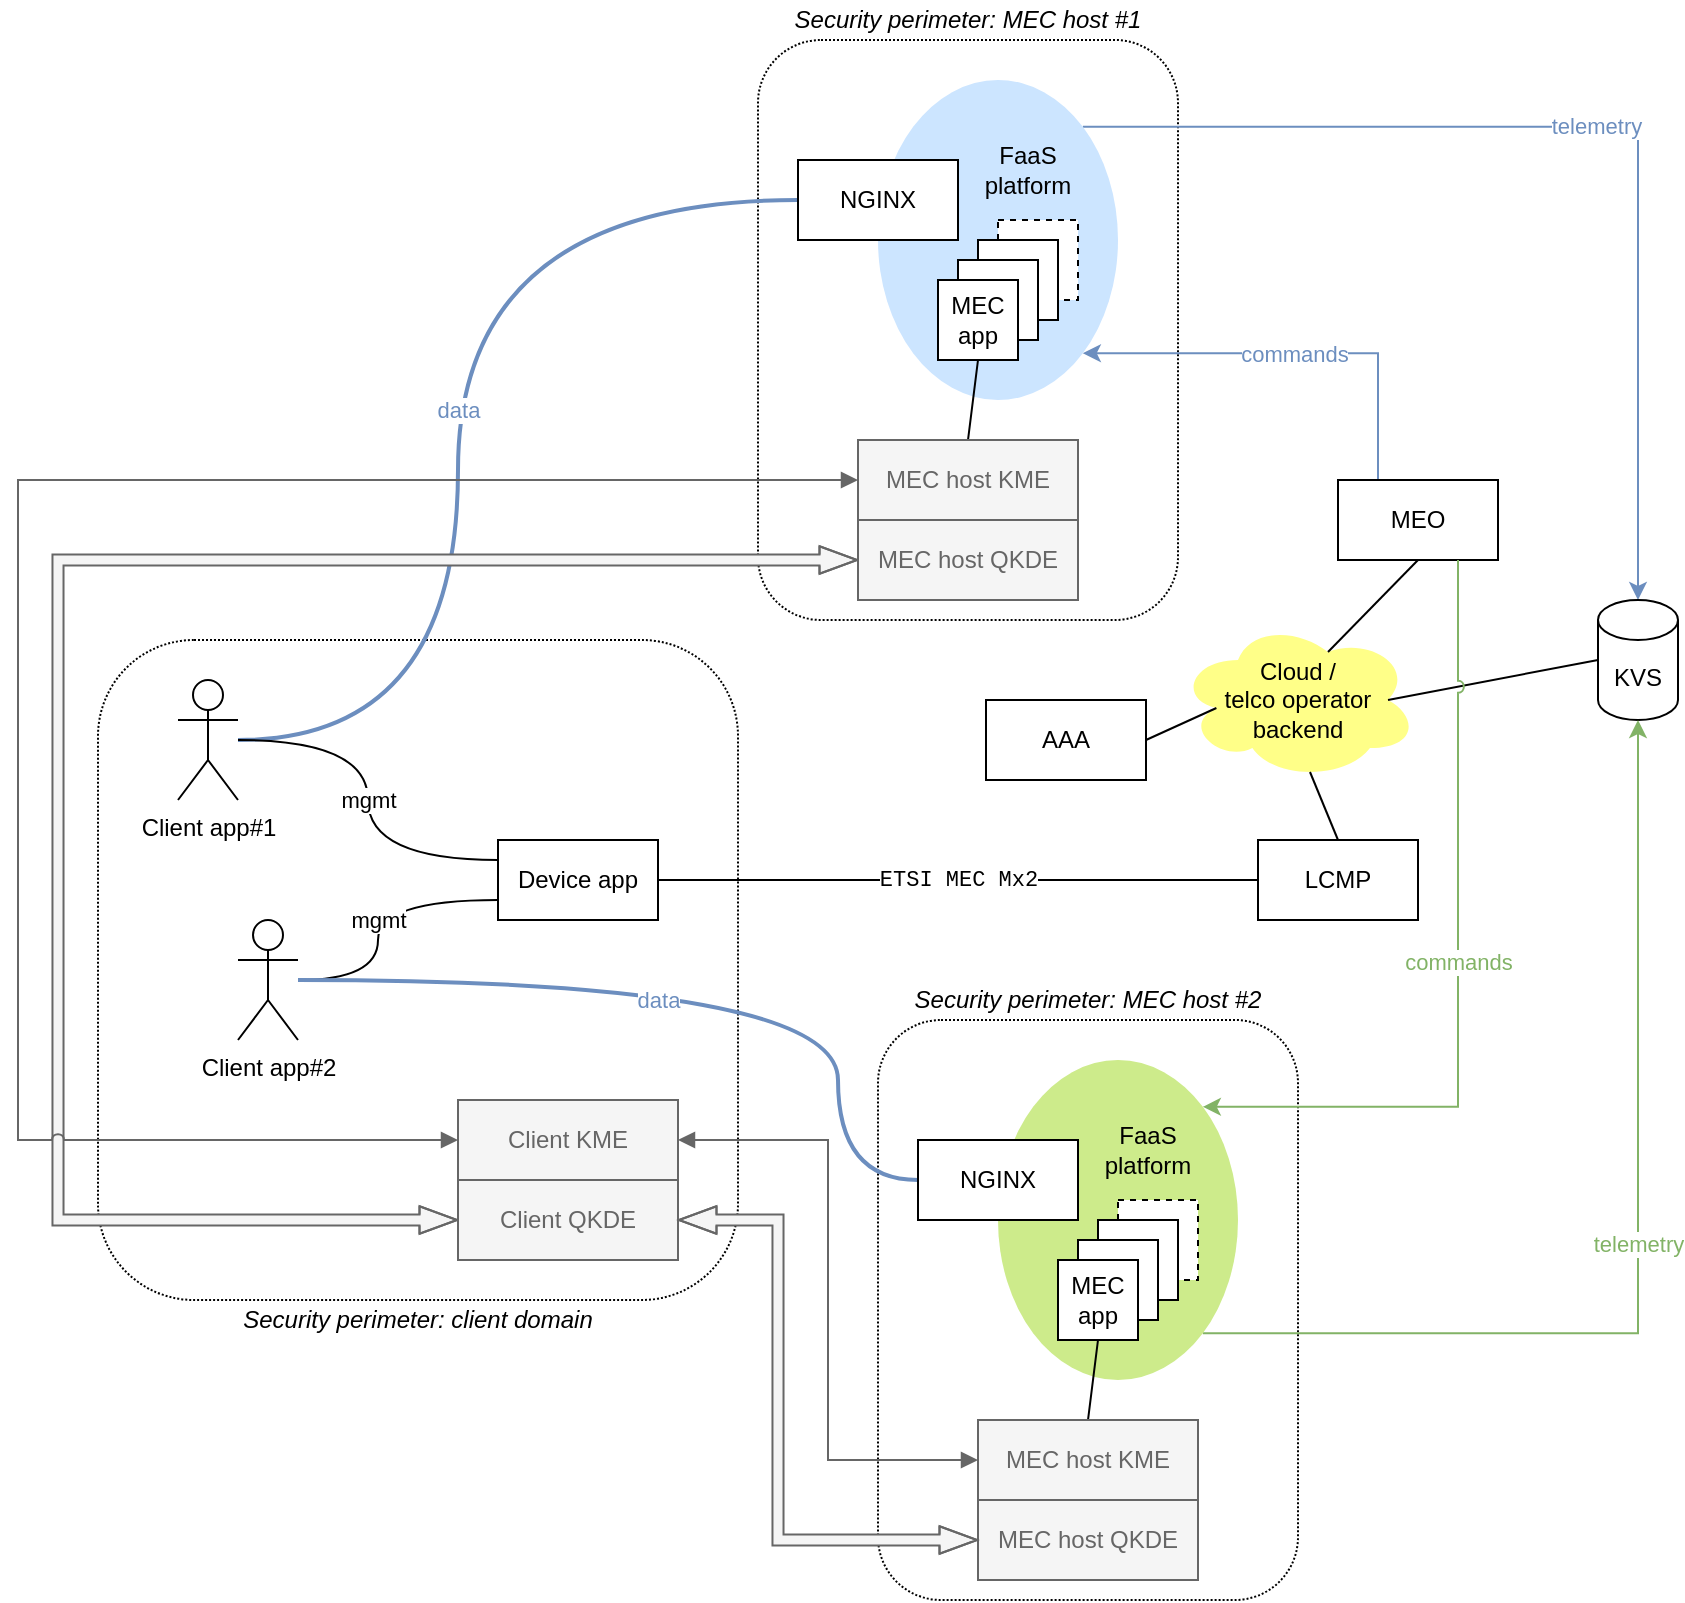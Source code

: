 <mxfile version="20.3.0" type="device" pages="8"><diagram id="kRAwQg9r8hWNFC9YzyEj" name="scenario-two-hosts"><mxGraphModel dx="1719" dy="1835" grid="1" gridSize="10" guides="1" tooltips="1" connect="1" arrows="1" fold="1" page="1" pageScale="1" pageWidth="827" pageHeight="1169" math="0" shadow="0"><root><mxCell id="0"/><mxCell id="1" parent="0"/><mxCell id="K0QZaKsHIYa_AbVv1oTF-29" value="" style="rounded=1;whiteSpace=wrap;html=1;dashed=1;dashPattern=1 1;" vertex="1" parent="1"><mxGeometry x="-30" y="300" width="320" height="330" as="geometry"/></mxCell><mxCell id="6aSSX4YkLT3zGq2neVmq-16" value="" style="rounded=1;whiteSpace=wrap;html=1;dashed=1;dashPattern=1 1;" parent="1" vertex="1"><mxGeometry x="300" width="210" height="290" as="geometry"/></mxCell><mxCell id="K0QZaKsHIYa_AbVv1oTF-40" value="telemetry" style="edgeStyle=orthogonalEdgeStyle;jumpStyle=arc;orthogonalLoop=1;jettySize=auto;html=1;exitX=1;exitY=0;exitDx=0;exitDy=0;entryX=0.5;entryY=0;entryDx=0;entryDy=0;entryPerimeter=0;shadow=0;strokeWidth=1;fontFamily=Helvetica;fontColor=#6C8EBF;startArrow=none;startFill=0;endArrow=classic;endFill=1;rounded=0;fillColor=#dae8fc;strokeColor=#6c8ebf;" edge="1" parent="1" source="6aSSX4YkLT3zGq2neVmq-11" target="6aSSX4YkLT3zGq2neVmq-2"><mxGeometry relative="1" as="geometry"/></mxCell><mxCell id="6aSSX4YkLT3zGq2neVmq-11" value="" style="ellipse;whiteSpace=wrap;html=1;fillColor=#cce5ff;strokeColor=none;" parent="1" vertex="1"><mxGeometry x="360" y="20" width="120" height="160" as="geometry"/></mxCell><mxCell id="6aSSX4YkLT3zGq2neVmq-12" value="" style="rounded=0;whiteSpace=wrap;html=1;dashed=1;" parent="1" vertex="1"><mxGeometry x="420" y="90" width="40" height="40" as="geometry"/></mxCell><mxCell id="6aSSX4YkLT3zGq2neVmq-1" value="Cloud /&lt;br&gt;telco operator backend" style="ellipse;shape=cloud;whiteSpace=wrap;html=1;fillColor=#ffff88;strokeColor=none;" parent="1" vertex="1"><mxGeometry x="510" y="290" width="120" height="80" as="geometry"/></mxCell><mxCell id="K0QZaKsHIYa_AbVv1oTF-32" style="edgeStyle=none;rounded=0;jumpStyle=arc;orthogonalLoop=1;jettySize=auto;html=1;exitX=0;exitY=0.5;exitDx=0;exitDy=0;exitPerimeter=0;entryX=0.875;entryY=0.5;entryDx=0;entryDy=0;entryPerimeter=0;startArrow=none;startFill=0;endArrow=none;endFill=0;" edge="1" parent="1" source="6aSSX4YkLT3zGq2neVmq-2" target="6aSSX4YkLT3zGq2neVmq-1"><mxGeometry relative="1" as="geometry"/></mxCell><mxCell id="6aSSX4YkLT3zGq2neVmq-2" value="KVS" style="shape=cylinder3;whiteSpace=wrap;html=1;boundedLbl=1;backgroundOutline=1;size=10;" parent="1" vertex="1"><mxGeometry x="720" y="280" width="40" height="60" as="geometry"/></mxCell><mxCell id="K0QZaKsHIYa_AbVv1oTF-33" style="edgeStyle=none;rounded=0;jumpStyle=arc;orthogonalLoop=1;jettySize=auto;html=1;exitX=0.5;exitY=1;exitDx=0;exitDy=0;entryX=0.625;entryY=0.2;entryDx=0;entryDy=0;entryPerimeter=0;startArrow=none;startFill=0;endArrow=none;endFill=0;" edge="1" parent="1" source="6aSSX4YkLT3zGq2neVmq-3" target="6aSSX4YkLT3zGq2neVmq-1"><mxGeometry relative="1" as="geometry"/></mxCell><mxCell id="K0QZaKsHIYa_AbVv1oTF-42" value="commands" style="edgeStyle=orthogonalEdgeStyle;rounded=0;jumpStyle=arc;orthogonalLoop=1;jettySize=auto;html=1;exitX=0.25;exitY=0;exitDx=0;exitDy=0;entryX=1;entryY=1;entryDx=0;entryDy=0;shadow=0;strokeWidth=1;fontFamily=Helvetica;fontColor=#6C8EBF;startArrow=none;startFill=0;endArrow=classic;endFill=1;fillColor=#dae8fc;strokeColor=#6c8ebf;" edge="1" parent="1" source="6aSSX4YkLT3zGq2neVmq-3" target="6aSSX4YkLT3zGq2neVmq-11"><mxGeometry relative="1" as="geometry"><Array as="points"><mxPoint x="610" y="157"/></Array></mxGeometry></mxCell><mxCell id="6aSSX4YkLT3zGq2neVmq-3" value="MEO" style="rounded=0;whiteSpace=wrap;html=1;" parent="1" vertex="1"><mxGeometry x="590" y="220" width="80" height="40" as="geometry"/></mxCell><mxCell id="K0QZaKsHIYa_AbVv1oTF-34" style="edgeStyle=none;rounded=0;jumpStyle=arc;orthogonalLoop=1;jettySize=auto;html=1;exitX=0.5;exitY=0;exitDx=0;exitDy=0;entryX=0.55;entryY=0.95;entryDx=0;entryDy=0;entryPerimeter=0;startArrow=none;startFill=0;endArrow=none;endFill=0;" edge="1" parent="1" source="6aSSX4YkLT3zGq2neVmq-4" target="6aSSX4YkLT3zGq2neVmq-1"><mxGeometry relative="1" as="geometry"/></mxCell><mxCell id="6aSSX4YkLT3zGq2neVmq-4" value="LCMP" style="rounded=0;whiteSpace=wrap;html=1;" parent="1" vertex="1"><mxGeometry x="550" y="400" width="80" height="40" as="geometry"/></mxCell><mxCell id="K0QZaKsHIYa_AbVv1oTF-31" style="rounded=0;jumpStyle=arc;orthogonalLoop=1;jettySize=auto;html=1;exitX=1;exitY=0.5;exitDx=0;exitDy=0;entryX=0.16;entryY=0.55;entryDx=0;entryDy=0;entryPerimeter=0;startArrow=none;endArrow=none;endFill=0;startFill=0;" edge="1" parent="1" source="6aSSX4YkLT3zGq2neVmq-5" target="6aSSX4YkLT3zGq2neVmq-1"><mxGeometry relative="1" as="geometry"/></mxCell><mxCell id="6aSSX4YkLT3zGq2neVmq-5" value="AAA" style="rounded=0;whiteSpace=wrap;html=1;" parent="1" vertex="1"><mxGeometry x="414" y="330" width="80" height="40" as="geometry"/></mxCell><mxCell id="K0QZaKsHIYa_AbVv1oTF-18" value="ETSI MEC Mx2" style="edgeStyle=orthogonalEdgeStyle;rounded=0;orthogonalLoop=1;jettySize=auto;html=1;exitX=1;exitY=0.5;exitDx=0;exitDy=0;entryX=0;entryY=0.5;entryDx=0;entryDy=0;endArrow=none;endFill=0;fontFamily=Courier New;" edge="1" parent="1" source="6aSSX4YkLT3zGq2neVmq-6" target="6aSSX4YkLT3zGq2neVmq-4"><mxGeometry relative="1" as="geometry"><Array as="points"><mxPoint x="520" y="420"/><mxPoint x="520" y="420"/></Array></mxGeometry></mxCell><mxCell id="K0QZaKsHIYa_AbVv1oTF-22" value="mgmt" style="edgeStyle=orthogonalEdgeStyle;curved=1;orthogonalLoop=1;jettySize=auto;html=1;exitX=0;exitY=0.75;exitDx=0;exitDy=0;endArrow=none;endFill=0;" edge="1" parent="1" source="6aSSX4YkLT3zGq2neVmq-6"><mxGeometry relative="1" as="geometry"><mxPoint x="70" y="470" as="targetPoint"/><Array as="points"><mxPoint x="170" y="430"/><mxPoint x="110" y="430"/><mxPoint x="110" y="470"/></Array></mxGeometry></mxCell><mxCell id="6aSSX4YkLT3zGq2neVmq-6" value="Device app" style="rounded=0;whiteSpace=wrap;html=1;" parent="1" vertex="1"><mxGeometry x="170" y="400" width="80" height="40" as="geometry"/></mxCell><mxCell id="K0QZaKsHIYa_AbVv1oTF-39" value="data" style="edgeStyle=orthogonalEdgeStyle;curved=1;jumpStyle=arc;orthogonalLoop=1;jettySize=auto;html=1;exitX=0;exitY=0.5;exitDx=0;exitDy=0;fontFamily=Helvetica;startArrow=none;startFill=0;endArrow=none;endFill=0;strokeWidth=2;fillColor=#dae8fc;strokeColor=#6c8ebf;fontStyle=0;fontColor=#6C8EBF;" edge="1" parent="1" source="6aSSX4YkLT3zGq2neVmq-10" target="6aSSX4YkLT3zGq2neVmq-18"><mxGeometry relative="1" as="geometry"><Array as="points"><mxPoint x="150" y="80"/><mxPoint x="150" y="350"/></Array></mxGeometry></mxCell><mxCell id="6aSSX4YkLT3zGq2neVmq-10" value="NGINX" style="rounded=0;whiteSpace=wrap;html=1;" parent="1" vertex="1"><mxGeometry x="320" y="60" width="80" height="40" as="geometry"/></mxCell><mxCell id="6aSSX4YkLT3zGq2neVmq-9" value="" style="rounded=0;whiteSpace=wrap;html=1;" parent="1" vertex="1"><mxGeometry x="410" y="100" width="40" height="40" as="geometry"/></mxCell><mxCell id="6aSSX4YkLT3zGq2neVmq-8" value="" style="rounded=0;whiteSpace=wrap;html=1;" parent="1" vertex="1"><mxGeometry x="400" y="110" width="40" height="40" as="geometry"/></mxCell><mxCell id="K0QZaKsHIYa_AbVv1oTF-35" style="edgeStyle=none;rounded=0;jumpStyle=arc;orthogonalLoop=1;jettySize=auto;html=1;exitX=0.5;exitY=1;exitDx=0;exitDy=0;entryX=0.5;entryY=0;entryDx=0;entryDy=0;fontFamily=Courier New;startArrow=none;startFill=0;endArrow=none;endFill=0;" edge="1" parent="1" source="6aSSX4YkLT3zGq2neVmq-7" target="K0QZaKsHIYa_AbVv1oTF-3"><mxGeometry relative="1" as="geometry"/></mxCell><mxCell id="6aSSX4YkLT3zGq2neVmq-7" value="MEC app" style="rounded=0;whiteSpace=wrap;html=1;" parent="1" vertex="1"><mxGeometry x="390" y="120" width="40" height="40" as="geometry"/></mxCell><mxCell id="6aSSX4YkLT3zGq2neVmq-14" value="FaaS platform" style="text;html=1;strokeColor=none;fillColor=none;align=center;verticalAlign=middle;whiteSpace=wrap;rounded=0;dashed=1;fontStyle=0" parent="1" vertex="1"><mxGeometry x="400" y="50" width="70" height="30" as="geometry"/></mxCell><mxCell id="6aSSX4YkLT3zGq2neVmq-17" value="Security perimeter: MEC host #1" style="text;html=1;strokeColor=none;fillColor=none;align=center;verticalAlign=middle;whiteSpace=wrap;rounded=0;dashed=1;dashPattern=1 1;fontStyle=2" parent="1" vertex="1"><mxGeometry x="300" y="-20" width="210" height="20" as="geometry"/></mxCell><mxCell id="6aSSX4YkLT3zGq2neVmq-18" value="Client app#1" style="shape=umlActor;verticalLabelPosition=bottom;verticalAlign=top;html=1;outlineConnect=0;" parent="1" vertex="1"><mxGeometry x="10" y="320" width="30" height="60" as="geometry"/></mxCell><mxCell id="6aSSX4YkLT3zGq2neVmq-19" value="Client app#2" style="shape=umlActor;verticalLabelPosition=bottom;verticalAlign=top;html=1;outlineConnect=0;" parent="1" vertex="1"><mxGeometry x="40" y="440" width="30" height="60" as="geometry"/></mxCell><mxCell id="K0QZaKsHIYa_AbVv1oTF-1" value="Client KME" style="rounded=0;whiteSpace=wrap;html=1;strokeWidth=1;fillColor=#f5f5f5;fontColor=#666666;strokeColor=#666666;" vertex="1" parent="1"><mxGeometry x="150" y="530" width="110" height="40" as="geometry"/></mxCell><mxCell id="K0QZaKsHIYa_AbVv1oTF-23" style="edgeStyle=orthogonalEdgeStyle;orthogonalLoop=1;jettySize=auto;html=1;exitX=0;exitY=0.5;exitDx=0;exitDy=0;entryX=0;entryY=0.5;entryDx=0;entryDy=0;endArrow=block;endFill=0;shape=flexArrow;startArrow=block;fillColor=#f5f5f5;strokeColor=#666666;width=5.517;startSize=5.917;startWidth=7.229;rounded=0;endWidth=7.229;endSize=5.917;" edge="1" parent="1" source="K0QZaKsHIYa_AbVv1oTF-2" target="K0QZaKsHIYa_AbVv1oTF-4"><mxGeometry relative="1" as="geometry"><Array as="points"><mxPoint x="-50" y="590"/><mxPoint x="-50" y="260"/></Array></mxGeometry></mxCell><mxCell id="K0QZaKsHIYa_AbVv1oTF-2" value="Client QKDE" style="rounded=0;whiteSpace=wrap;html=1;strokeWidth=1;fillColor=#f5f5f5;fontColor=#666666;strokeColor=#666666;" vertex="1" parent="1"><mxGeometry x="150" y="570" width="110" height="40" as="geometry"/></mxCell><mxCell id="K0QZaKsHIYa_AbVv1oTF-3" value="MEC host KME" style="rounded=0;whiteSpace=wrap;html=1;strokeWidth=1;fillColor=#f5f5f5;fontColor=#666666;strokeColor=#666666;" vertex="1" parent="1"><mxGeometry x="350" y="200" width="110" height="40" as="geometry"/></mxCell><mxCell id="K0QZaKsHIYa_AbVv1oTF-4" value="MEC host QKDE" style="rounded=0;whiteSpace=wrap;html=1;strokeWidth=1;fillColor=#f5f5f5;fontColor=#666666;strokeColor=#666666;" vertex="1" parent="1"><mxGeometry x="350" y="240" width="110" height="40" as="geometry"/></mxCell><mxCell id="K0QZaKsHIYa_AbVv1oTF-6" value="" style="rounded=1;whiteSpace=wrap;html=1;dashed=1;dashPattern=1 1;" vertex="1" parent="1"><mxGeometry x="360" y="490" width="210" height="290" as="geometry"/></mxCell><mxCell id="K0QZaKsHIYa_AbVv1oTF-41" value="telemetry" style="edgeStyle=orthogonalEdgeStyle;rounded=0;jumpStyle=arc;orthogonalLoop=1;jettySize=auto;html=1;exitX=1;exitY=1;exitDx=0;exitDy=0;entryX=0.5;entryY=1;entryDx=0;entryDy=0;entryPerimeter=0;shadow=0;strokeWidth=1;fontFamily=Helvetica;fontColor=#82B366;startArrow=none;startFill=0;endArrow=classic;endFill=1;fillColor=#d5e8d4;strokeColor=#82b366;" edge="1" parent="1" source="K0QZaKsHIYa_AbVv1oTF-7" target="6aSSX4YkLT3zGq2neVmq-2"><mxGeometry relative="1" as="geometry"/></mxCell><mxCell id="K0QZaKsHIYa_AbVv1oTF-7" value="" style="ellipse;whiteSpace=wrap;html=1;fillColor=#cdeb8b;strokeColor=none;" vertex="1" parent="1"><mxGeometry x="420" y="510" width="120" height="160" as="geometry"/></mxCell><mxCell id="K0QZaKsHIYa_AbVv1oTF-8" value="" style="rounded=0;whiteSpace=wrap;html=1;dashed=1;" vertex="1" parent="1"><mxGeometry x="480" y="580" width="40" height="40" as="geometry"/></mxCell><mxCell id="K0QZaKsHIYa_AbVv1oTF-38" value="data" style="edgeStyle=orthogonalEdgeStyle;jumpStyle=arc;orthogonalLoop=1;jettySize=auto;html=1;exitX=0;exitY=0.5;exitDx=0;exitDy=0;fontFamily=Helvetica;startArrow=none;startFill=0;endArrow=none;endFill=0;curved=1;strokeWidth=2;fontColor=#6C8EBF;fillColor=#dae8fc;strokeColor=#6c8ebf;" edge="1" parent="1" source="K0QZaKsHIYa_AbVv1oTF-10" target="6aSSX4YkLT3zGq2neVmq-19"><mxGeometry x="0.122" y="10" relative="1" as="geometry"><Array as="points"><mxPoint x="340" y="570"/><mxPoint x="340" y="470"/></Array><mxPoint as="offset"/></mxGeometry></mxCell><mxCell id="K0QZaKsHIYa_AbVv1oTF-10" value="NGINX" style="rounded=0;whiteSpace=wrap;html=1;" vertex="1" parent="1"><mxGeometry x="380" y="550" width="80" height="40" as="geometry"/></mxCell><mxCell id="K0QZaKsHIYa_AbVv1oTF-11" value="" style="rounded=0;whiteSpace=wrap;html=1;" vertex="1" parent="1"><mxGeometry x="470" y="590" width="40" height="40" as="geometry"/></mxCell><mxCell id="K0QZaKsHIYa_AbVv1oTF-12" value="" style="rounded=0;whiteSpace=wrap;html=1;" vertex="1" parent="1"><mxGeometry x="460" y="600" width="40" height="40" as="geometry"/></mxCell><mxCell id="K0QZaKsHIYa_AbVv1oTF-36" style="edgeStyle=none;rounded=0;jumpStyle=arc;orthogonalLoop=1;jettySize=auto;html=1;exitX=0.5;exitY=1;exitDx=0;exitDy=0;entryX=0.5;entryY=0;entryDx=0;entryDy=0;fontFamily=Courier New;startArrow=none;startFill=0;endArrow=none;endFill=0;" edge="1" parent="1" source="K0QZaKsHIYa_AbVv1oTF-13" target="K0QZaKsHIYa_AbVv1oTF-16"><mxGeometry relative="1" as="geometry"/></mxCell><mxCell id="K0QZaKsHIYa_AbVv1oTF-13" value="MEC app" style="rounded=0;whiteSpace=wrap;html=1;" vertex="1" parent="1"><mxGeometry x="450" y="610" width="40" height="40" as="geometry"/></mxCell><mxCell id="K0QZaKsHIYa_AbVv1oTF-14" value="FaaS platform" style="text;html=1;strokeColor=none;fillColor=none;align=center;verticalAlign=middle;whiteSpace=wrap;rounded=0;dashed=1;fontStyle=0" vertex="1" parent="1"><mxGeometry x="460" y="540" width="70" height="30" as="geometry"/></mxCell><mxCell id="K0QZaKsHIYa_AbVv1oTF-15" value="Security perimeter: MEC host #2" style="text;html=1;strokeColor=none;fillColor=none;align=center;verticalAlign=middle;whiteSpace=wrap;rounded=0;dashed=1;dashPattern=1 1;fontStyle=2" vertex="1" parent="1"><mxGeometry x="360" y="470" width="210" height="20" as="geometry"/></mxCell><mxCell id="K0QZaKsHIYa_AbVv1oTF-16" value="MEC host KME" style="rounded=0;whiteSpace=wrap;html=1;strokeWidth=1;fillColor=#f5f5f5;fontColor=#666666;strokeColor=#666666;" vertex="1" parent="1"><mxGeometry x="410" y="690" width="110" height="40" as="geometry"/></mxCell><mxCell id="K0QZaKsHIYa_AbVv1oTF-17" value="MEC host QKDE" style="rounded=0;whiteSpace=wrap;html=1;strokeWidth=1;fillColor=#f5f5f5;fontColor=#666666;strokeColor=#666666;" vertex="1" parent="1"><mxGeometry x="410" y="730" width="110" height="40" as="geometry"/></mxCell><mxCell id="K0QZaKsHIYa_AbVv1oTF-20" value="mgmt" style="endArrow=none;html=1;entryX=0;entryY=0.25;entryDx=0;entryDy=0;edgeStyle=orthogonalEdgeStyle;curved=1;" edge="1" parent="1" source="6aSSX4YkLT3zGq2neVmq-18" target="6aSSX4YkLT3zGq2neVmq-6"><mxGeometry width="50" height="50" relative="1" as="geometry"><mxPoint x="220" y="380" as="sourcePoint"/><mxPoint x="270" y="330" as="targetPoint"/></mxGeometry></mxCell><mxCell id="K0QZaKsHIYa_AbVv1oTF-25" style="edgeStyle=orthogonalEdgeStyle;orthogonalLoop=1;jettySize=auto;html=1;exitX=0;exitY=0.5;exitDx=0;exitDy=0;entryX=1;entryY=0.5;entryDx=0;entryDy=0;endArrow=block;endFill=0;shape=flexArrow;startArrow=block;fillColor=#f5f5f5;strokeColor=#666666;width=5.517;startSize=5.917;startWidth=7.229;rounded=0;endWidth=7.229;endSize=5.917;" edge="1" parent="1" source="K0QZaKsHIYa_AbVv1oTF-17" target="K0QZaKsHIYa_AbVv1oTF-2"><mxGeometry relative="1" as="geometry"><mxPoint x="160" y="600" as="sourcePoint"/><mxPoint x="360" y="290" as="targetPoint"/><Array as="points"><mxPoint x="310" y="750"/><mxPoint x="310" y="590"/></Array></mxGeometry></mxCell><mxCell id="K0QZaKsHIYa_AbVv1oTF-27" style="edgeStyle=orthogonalEdgeStyle;orthogonalLoop=1;jettySize=auto;html=1;exitX=1;exitY=0.5;exitDx=0;exitDy=0;entryX=0;entryY=0.5;entryDx=0;entryDy=0;startArrow=block;endArrow=block;endFill=1;rounded=0;fillColor=#f5f5f5;strokeColor=#666666;" edge="1" parent="1" source="K0QZaKsHIYa_AbVv1oTF-1" target="K0QZaKsHIYa_AbVv1oTF-16"><mxGeometry relative="1" as="geometry"/></mxCell><mxCell id="K0QZaKsHIYa_AbVv1oTF-28" style="edgeStyle=orthogonalEdgeStyle;rounded=0;orthogonalLoop=1;jettySize=auto;html=1;exitX=0;exitY=0.5;exitDx=0;exitDy=0;entryX=0;entryY=0.5;entryDx=0;entryDy=0;startArrow=block;endArrow=block;endFill=1;jumpStyle=arc;fillColor=#f5f5f5;strokeColor=#666666;" edge="1" parent="1" source="K0QZaKsHIYa_AbVv1oTF-1" target="K0QZaKsHIYa_AbVv1oTF-3"><mxGeometry relative="1" as="geometry"><Array as="points"><mxPoint x="-70" y="550"/><mxPoint x="-70" y="220"/></Array></mxGeometry></mxCell><mxCell id="K0QZaKsHIYa_AbVv1oTF-30" value="Security perimeter: client domain" style="text;html=1;strokeColor=none;fillColor=none;align=center;verticalAlign=middle;whiteSpace=wrap;rounded=0;dashed=1;dashPattern=1 1;fontStyle=2" vertex="1" parent="1"><mxGeometry x="25" y="630" width="210" height="20" as="geometry"/></mxCell><mxCell id="K0QZaKsHIYa_AbVv1oTF-43" value="commands" style="edgeStyle=orthogonalEdgeStyle;rounded=0;jumpStyle=arc;orthogonalLoop=1;jettySize=auto;html=1;exitX=0.75;exitY=1;exitDx=0;exitDy=0;entryX=1;entryY=0;entryDx=0;entryDy=0;shadow=0;strokeWidth=1;fontFamily=Helvetica;fontColor=#82B366;startArrow=none;startFill=0;endArrow=classic;endFill=1;fillColor=#d5e8d4;strokeColor=#82b366;" edge="1" parent="1" source="6aSSX4YkLT3zGq2neVmq-3" target="K0QZaKsHIYa_AbVv1oTF-7"><mxGeometry relative="1" as="geometry"><Array as="points"><mxPoint x="650" y="533"/></Array></mxGeometry></mxCell></root></mxGraphModel></diagram><diagram id="MsBLuCvdTm2dFfWPDttq" name="create-context"><mxGraphModel dx="615" dy="459" grid="1" gridSize="10" guides="1" tooltips="1" connect="1" arrows="1" fold="1" page="1" pageScale="1" pageWidth="827" pageHeight="1169" math="0" shadow="0"><root><mxCell id="0"/><mxCell id="1" parent="0"/><mxCell id="wd0X9rE5fTnM72jZ81Nx-9" value="4. yes" style="edgeStyle=orthogonalEdgeStyle;rounded=0;jumpStyle=arc;orthogonalLoop=1;jettySize=auto;html=1;exitX=0.145;exitY=0;exitDx=0;exitDy=2.9;exitPerimeter=0;entryX=0.75;entryY=1;entryDx=0;entryDy=0;shadow=0;strokeWidth=1;fontFamily=Helvetica;fontColor=default;startArrow=none;startFill=0;endArrow=classic;endFill=1;" edge="1" parent="1" source="LN1xGZgbSktgbaUbIkn4-1" target="LN1xGZgbSktgbaUbIkn4-4"><mxGeometry relative="1" as="geometry"><Array as="points"><mxPoint x="406" y="70"/><mxPoint x="340" y="70"/></Array></mxGeometry></mxCell><mxCell id="wd0X9rE5fTnM72jZ81Nx-12" value="8. status of&lt;br&gt;FaaS platforms" style="edgeStyle=orthogonalEdgeStyle;rounded=0;jumpStyle=arc;orthogonalLoop=1;jettySize=auto;html=1;exitX=0.855;exitY=1;exitDx=0;exitDy=-2.9;exitPerimeter=0;entryX=0.75;entryY=0;entryDx=0;entryDy=0;shadow=0;strokeWidth=1;fontFamily=Helvetica;fontColor=default;startArrow=none;startFill=0;endArrow=classic;endFill=1;" edge="1" parent="1" source="LN1xGZgbSktgbaUbIkn4-1" target="LN1xGZgbSktgbaUbIkn4-2"><mxGeometry x="-0.486" y="16" relative="1" as="geometry"><Array as="points"><mxPoint x="434" y="210"/><mxPoint x="340" y="210"/></Array><mxPoint x="16" y="-16" as="offset"/></mxGeometry></mxCell><mxCell id="LN1xGZgbSktgbaUbIkn4-1" value="KVS" style="shape=cylinder3;whiteSpace=wrap;html=1;boundedLbl=1;backgroundOutline=1;size=10;fontColor=default;" vertex="1" parent="1"><mxGeometry x="400" y="110" width="40" height="60" as="geometry"/></mxCell><mxCell id="wd0X9rE5fTnM72jZ81Nx-6" value="11. yes" style="edgeStyle=orthogonalEdgeStyle;rounded=0;jumpStyle=arc;orthogonalLoop=1;jettySize=auto;html=1;exitX=0.25;exitY=0;exitDx=0;exitDy=0;entryX=0.75;entryY=1;entryDx=0;entryDy=0;shadow=0;strokeWidth=1;fontFamily=Helvetica;fontColor=default;startArrow=none;startFill=0;endArrow=classic;endFill=1;" edge="1" parent="1" source="LN1xGZgbSktgbaUbIkn4-2" target="LN1xGZgbSktgbaUbIkn4-3"><mxGeometry relative="1" as="geometry"/></mxCell><mxCell id="wd0X9rE5fTnM72jZ81Nx-7" value="9. deploy action" style="edgeStyle=orthogonalEdgeStyle;rounded=0;jumpStyle=arc;orthogonalLoop=1;jettySize=auto;html=1;exitX=1;exitY=0.25;exitDx=0;exitDy=0;entryX=0;entryY=0.25;entryDx=0;entryDy=0;shadow=0;strokeWidth=1;fontFamily=Helvetica;fontColor=default;startArrow=none;startFill=0;endArrow=classic;endFill=1;dashed=1;" edge="1" parent="1" source="LN1xGZgbSktgbaUbIkn4-2" target="LN1xGZgbSktgbaUbIkn4-6"><mxGeometry relative="1" as="geometry"/></mxCell><mxCell id="wd0X9rE5fTnM72jZ81Nx-11" value="7. query" style="edgeStyle=orthogonalEdgeStyle;rounded=0;jumpStyle=arc;orthogonalLoop=1;jettySize=auto;html=1;exitX=0.5;exitY=0;exitDx=0;exitDy=0;entryX=0.145;entryY=1;entryDx=0;entryDy=-2.9;entryPerimeter=0;shadow=0;strokeWidth=1;fontFamily=Helvetica;fontColor=default;startArrow=none;startFill=0;endArrow=classic;endFill=1;" edge="1" parent="1" source="LN1xGZgbSktgbaUbIkn4-2" target="LN1xGZgbSktgbaUbIkn4-1"><mxGeometry relative="1" as="geometry"><Array as="points"><mxPoint x="320" y="190"/><mxPoint x="406" y="190"/></Array></mxGeometry></mxCell><mxCell id="LN1xGZgbSktgbaUbIkn4-2" value="MEO" style="rounded=0;whiteSpace=wrap;html=1;fontColor=default;" vertex="1" parent="1"><mxGeometry x="280" y="240" width="80" height="40" as="geometry"/></mxCell><mxCell id="wd0X9rE5fTnM72jZ81Nx-2" value="12. FaaS end-point" style="edgeStyle=orthogonalEdgeStyle;rounded=0;jumpStyle=arc;orthogonalLoop=1;jettySize=auto;html=1;exitX=0;exitY=0.75;exitDx=0;exitDy=0;entryX=1;entryY=0.75;entryDx=0;entryDy=0;shadow=0;strokeWidth=1;fontFamily=Helvetica;fontColor=default;startArrow=none;startFill=0;endArrow=classic;endFill=1;" edge="1" parent="1" source="LN1xGZgbSktgbaUbIkn4-3" target="LN1xGZgbSktgbaUbIkn4-5"><mxGeometry relative="1" as="geometry"/></mxCell><mxCell id="wd0X9rE5fTnM72jZ81Nx-3" value="2. authorized?" style="edgeStyle=orthogonalEdgeStyle;rounded=0;jumpStyle=arc;orthogonalLoop=1;jettySize=auto;html=1;exitX=0.25;exitY=0;exitDx=0;exitDy=0;entryX=0;entryY=0.5;entryDx=0;entryDy=0;shadow=0;strokeWidth=1;fontFamily=Helvetica;fontColor=default;startArrow=none;startFill=0;endArrow=classic;endFill=1;" edge="1" parent="1" source="LN1xGZgbSktgbaUbIkn4-3" target="LN1xGZgbSktgbaUbIkn4-4"><mxGeometry relative="1" as="geometry"/></mxCell><mxCell id="wd0X9rE5fTnM72jZ81Nx-5" value="6. admitted?" style="edgeStyle=orthogonalEdgeStyle;rounded=0;jumpStyle=arc;orthogonalLoop=1;jettySize=auto;html=1;exitX=0.25;exitY=1;exitDx=0;exitDy=0;entryX=0;entryY=0.5;entryDx=0;entryDy=0;shadow=0;strokeWidth=1;fontFamily=Helvetica;fontColor=default;startArrow=none;startFill=0;endArrow=classic;endFill=1;" edge="1" parent="1" source="LN1xGZgbSktgbaUbIkn4-3" target="LN1xGZgbSktgbaUbIkn4-2"><mxGeometry relative="1" as="geometry"/></mxCell><mxCell id="LN1xGZgbSktgbaUbIkn4-3" value="LCMP" style="rounded=0;whiteSpace=wrap;html=1;fontColor=default;" vertex="1" parent="1"><mxGeometry x="240" y="120" width="80" height="40" as="geometry"/></mxCell><mxCell id="wd0X9rE5fTnM72jZ81Nx-4" value="5. yes" style="edgeStyle=orthogonalEdgeStyle;rounded=0;jumpStyle=arc;orthogonalLoop=1;jettySize=auto;html=1;exitX=0.25;exitY=1;exitDx=0;exitDy=0;entryX=0.75;entryY=0;entryDx=0;entryDy=0;shadow=0;strokeWidth=1;fontFamily=Helvetica;fontColor=default;startArrow=none;startFill=0;endArrow=classic;endFill=1;" edge="1" parent="1" source="LN1xGZgbSktgbaUbIkn4-4" target="LN1xGZgbSktgbaUbIkn4-3"><mxGeometry relative="1" as="geometry"/></mxCell><mxCell id="wd0X9rE5fTnM72jZ81Nx-10" value="3. authorized?" style="edgeStyle=orthogonalEdgeStyle;rounded=0;jumpStyle=arc;orthogonalLoop=1;jettySize=auto;html=1;exitX=1;exitY=0.25;exitDx=0;exitDy=0;entryX=0.855;entryY=0;entryDx=0;entryDy=2.9;entryPerimeter=0;shadow=0;strokeWidth=1;fontFamily=Helvetica;fontColor=default;startArrow=none;startFill=0;endArrow=classic;endFill=1;" edge="1" parent="1" source="LN1xGZgbSktgbaUbIkn4-4" target="LN1xGZgbSktgbaUbIkn4-1"><mxGeometry relative="1" as="geometry"><Array as="points"><mxPoint x="434" y="10"/></Array></mxGeometry></mxCell><mxCell id="LN1xGZgbSktgbaUbIkn4-4" value="AAA" style="rounded=0;whiteSpace=wrap;html=1;fontColor=default;" vertex="1" parent="1"><mxGeometry x="280" width="80" height="40" as="geometry"/></mxCell><mxCell id="wd0X9rE5fTnM72jZ81Nx-1" value="1. create context" style="edgeStyle=orthogonalEdgeStyle;rounded=0;jumpStyle=arc;orthogonalLoop=1;jettySize=auto;html=1;exitX=1;exitY=0.25;exitDx=0;exitDy=0;entryX=0;entryY=0.25;entryDx=0;entryDy=0;shadow=0;strokeWidth=1;fontFamily=Helvetica;fontColor=default;startArrow=none;startFill=0;endArrow=classic;endFill=1;" edge="1" parent="1" source="LN1xGZgbSktgbaUbIkn4-5" target="LN1xGZgbSktgbaUbIkn4-3"><mxGeometry relative="1" as="geometry"/></mxCell><mxCell id="LN1xGZgbSktgbaUbIkn4-5" value="Device app" style="rounded=0;whiteSpace=wrap;html=1;fontColor=default;" vertex="1" parent="1"><mxGeometry y="120" width="80" height="40" as="geometry"/></mxCell><mxCell id="wd0X9rE5fTnM72jZ81Nx-8" value="10. done" style="edgeStyle=orthogonalEdgeStyle;rounded=0;jumpStyle=arc;orthogonalLoop=1;jettySize=auto;html=1;exitX=0;exitY=0.75;exitDx=0;exitDy=0;entryX=1;entryY=0.75;entryDx=0;entryDy=0;shadow=0;strokeWidth=1;fontFamily=Helvetica;fontColor=default;startArrow=none;startFill=0;endArrow=classic;endFill=1;dashed=1;" edge="1" parent="1" source="LN1xGZgbSktgbaUbIkn4-6" target="LN1xGZgbSktgbaUbIkn4-2"><mxGeometry relative="1" as="geometry"/></mxCell><mxCell id="LN1xGZgbSktgbaUbIkn4-6" value="target&lt;br&gt;FaaS platform" style="rounded=0;whiteSpace=wrap;html=1;fontColor=default;" vertex="1" parent="1"><mxGeometry x="480" y="240" width="80" height="40" as="geometry"/></mxCell></root></mxGraphModel></diagram><diagram name="migrate-context" id="EHQ5Oa5pK4fFUINxDOdd"><mxGraphModel dx="615" dy="459" grid="1" gridSize="10" guides="1" tooltips="1" connect="1" arrows="1" fold="1" page="1" pageScale="1" pageWidth="827" pageHeight="1169" math="0" shadow="0"><root><mxCell id="EN6A6HKVxjh5aO4Otorg-0"/><mxCell id="EN6A6HKVxjh5aO4Otorg-1" parent="EN6A6HKVxjh5aO4Otorg-0"/><mxCell id="EN6A6HKVxjh5aO4Otorg-3" value="2. status of&lt;br&gt;FaaS platforms" style="edgeStyle=orthogonalEdgeStyle;rounded=0;jumpStyle=arc;orthogonalLoop=1;jettySize=auto;html=1;exitX=0.855;exitY=1;exitDx=0;exitDy=-2.9;exitPerimeter=0;entryX=0.75;entryY=0;entryDx=0;entryDy=0;shadow=0;strokeWidth=1;fontFamily=Helvetica;fontColor=default;startArrow=none;startFill=0;endArrow=classic;endFill=1;" edge="1" parent="EN6A6HKVxjh5aO4Otorg-1" source="EN6A6HKVxjh5aO4Otorg-4" target="EN6A6HKVxjh5aO4Otorg-8"><mxGeometry x="-0.486" y="16" relative="1" as="geometry"><Array as="points"><mxPoint x="434" y="210"/><mxPoint x="340" y="210"/></Array><mxPoint x="16" y="-16" as="offset"/></mxGeometry></mxCell><mxCell id="EN6A6HKVxjh5aO4Otorg-4" value="KVS" style="shape=cylinder3;whiteSpace=wrap;html=1;boundedLbl=1;backgroundOutline=1;size=10;fontColor=default;" vertex="1" parent="EN6A6HKVxjh5aO4Otorg-1"><mxGeometry x="400" y="110" width="40" height="60" as="geometry"/></mxCell><mxCell id="EN6A6HKVxjh5aO4Otorg-5" value="5. notify client" style="edgeStyle=orthogonalEdgeStyle;rounded=0;jumpStyle=arc;orthogonalLoop=1;jettySize=auto;html=1;exitX=0.25;exitY=0;exitDx=0;exitDy=0;entryX=0.75;entryY=1;entryDx=0;entryDy=0;shadow=0;strokeWidth=1;fontFamily=Helvetica;fontColor=default;startArrow=none;startFill=0;endArrow=classic;endFill=1;" edge="1" parent="EN6A6HKVxjh5aO4Otorg-1" source="EN6A6HKVxjh5aO4Otorg-8" target="EN6A6HKVxjh5aO4Otorg-12"><mxGeometry x="0.5" relative="1" as="geometry"><mxPoint as="offset"/></mxGeometry></mxCell><mxCell id="EN6A6HKVxjh5aO4Otorg-6" value="3. deploy action" style="edgeStyle=orthogonalEdgeStyle;rounded=0;jumpStyle=arc;orthogonalLoop=1;jettySize=auto;html=1;exitX=1;exitY=0.25;exitDx=0;exitDy=0;entryX=0;entryY=0.25;entryDx=0;entryDy=0;shadow=0;strokeWidth=1;fontFamily=Helvetica;fontColor=default;startArrow=none;startFill=0;endArrow=classic;endFill=1;dashed=1;" edge="1" parent="EN6A6HKVxjh5aO4Otorg-1" source="EN6A6HKVxjh5aO4Otorg-8" target="EN6A6HKVxjh5aO4Otorg-19"><mxGeometry relative="1" as="geometry"/></mxCell><mxCell id="EN6A6HKVxjh5aO4Otorg-7" value="1. query" style="edgeStyle=orthogonalEdgeStyle;rounded=0;jumpStyle=arc;orthogonalLoop=1;jettySize=auto;html=1;exitX=0.5;exitY=0;exitDx=0;exitDy=0;entryX=0.145;entryY=1;entryDx=0;entryDy=-2.9;entryPerimeter=0;shadow=0;strokeWidth=1;fontFamily=Helvetica;fontColor=default;startArrow=none;startFill=0;endArrow=classic;endFill=1;" edge="1" parent="EN6A6HKVxjh5aO4Otorg-1" source="EN6A6HKVxjh5aO4Otorg-8" target="EN6A6HKVxjh5aO4Otorg-4"><mxGeometry x="0.259" relative="1" as="geometry"><Array as="points"><mxPoint x="320" y="190"/><mxPoint x="406" y="190"/></Array><mxPoint as="offset"/></mxGeometry></mxCell><mxCell id="d6FNB6Tu-a5NCFCM7hyy-1" value="9. delete action" style="edgeStyle=orthogonalEdgeStyle;rounded=0;jumpStyle=arc;orthogonalLoop=1;jettySize=auto;html=1;exitX=0.75;exitY=1;exitDx=0;exitDy=0;entryX=-0.002;entryY=0.387;entryDx=0;entryDy=0;entryPerimeter=0;shadow=0;dashed=1;strokeWidth=1;fontFamily=Helvetica;fontColor=default;startArrow=none;startFill=0;endArrow=classic;endFill=1;" edge="1" parent="EN6A6HKVxjh5aO4Otorg-1" source="EN6A6HKVxjh5aO4Otorg-8" target="d6FNB6Tu-a5NCFCM7hyy-0"><mxGeometry relative="1" as="geometry"/></mxCell><mxCell id="EN6A6HKVxjh5aO4Otorg-8" value="MEO" style="rounded=0;whiteSpace=wrap;html=1;fontColor=default;" vertex="1" parent="EN6A6HKVxjh5aO4Otorg-1"><mxGeometry x="280" y="240" width="80" height="40" as="geometry"/></mxCell><mxCell id="EN6A6HKVxjh5aO4Otorg-9" value="6. new FaaS end-point" style="edgeStyle=orthogonalEdgeStyle;rounded=0;jumpStyle=arc;orthogonalLoop=1;jettySize=auto;html=1;exitX=0;exitY=0.75;exitDx=0;exitDy=0;entryX=1;entryY=0.75;entryDx=0;entryDy=0;shadow=0;strokeWidth=1;fontFamily=Helvetica;fontColor=default;startArrow=none;startFill=0;endArrow=classic;endFill=1;" edge="1" parent="EN6A6HKVxjh5aO4Otorg-1" source="EN6A6HKVxjh5aO4Otorg-12" target="EN6A6HKVxjh5aO4Otorg-17"><mxGeometry relative="1" as="geometry"/></mxCell><mxCell id="EN6A6HKVxjh5aO4Otorg-11" value="8. notified" style="edgeStyle=orthogonalEdgeStyle;rounded=0;jumpStyle=arc;orthogonalLoop=1;jettySize=auto;html=1;exitX=0.25;exitY=1;exitDx=0;exitDy=0;entryX=0;entryY=0.5;entryDx=0;entryDy=0;shadow=0;strokeWidth=1;fontFamily=Helvetica;fontColor=default;startArrow=none;startFill=0;endArrow=classic;endFill=1;" edge="1" parent="EN6A6HKVxjh5aO4Otorg-1" source="EN6A6HKVxjh5aO4Otorg-12" target="EN6A6HKVxjh5aO4Otorg-8"><mxGeometry relative="1" as="geometry"/></mxCell><mxCell id="EN6A6HKVxjh5aO4Otorg-12" value="LCMP" style="rounded=0;whiteSpace=wrap;html=1;fontColor=default;" vertex="1" parent="EN6A6HKVxjh5aO4Otorg-1"><mxGeometry x="240" y="120" width="80" height="40" as="geometry"/></mxCell><mxCell id="EN6A6HKVxjh5aO4Otorg-16" value="7. ok" style="edgeStyle=orthogonalEdgeStyle;rounded=0;jumpStyle=arc;orthogonalLoop=1;jettySize=auto;html=1;exitX=1;exitY=0.25;exitDx=0;exitDy=0;entryX=0;entryY=0.25;entryDx=0;entryDy=0;shadow=0;strokeWidth=1;fontFamily=Helvetica;fontColor=default;startArrow=none;startFill=0;endArrow=classic;endFill=1;" edge="1" parent="EN6A6HKVxjh5aO4Otorg-1" source="EN6A6HKVxjh5aO4Otorg-17" target="EN6A6HKVxjh5aO4Otorg-12"><mxGeometry relative="1" as="geometry"/></mxCell><mxCell id="EN6A6HKVxjh5aO4Otorg-17" value="Device app" style="rounded=0;whiteSpace=wrap;html=1;fontColor=default;" vertex="1" parent="EN6A6HKVxjh5aO4Otorg-1"><mxGeometry y="120" width="80" height="40" as="geometry"/></mxCell><mxCell id="EN6A6HKVxjh5aO4Otorg-18" value="4. done" style="edgeStyle=orthogonalEdgeStyle;rounded=0;jumpStyle=arc;orthogonalLoop=1;jettySize=auto;html=1;exitX=0;exitY=0.75;exitDx=0;exitDy=0;entryX=1;entryY=0.75;entryDx=0;entryDy=0;shadow=0;strokeWidth=1;fontFamily=Helvetica;fontColor=default;startArrow=none;startFill=0;endArrow=classic;endFill=1;dashed=1;" edge="1" parent="EN6A6HKVxjh5aO4Otorg-1" source="EN6A6HKVxjh5aO4Otorg-19" target="EN6A6HKVxjh5aO4Otorg-8"><mxGeometry relative="1" as="geometry"/></mxCell><mxCell id="EN6A6HKVxjh5aO4Otorg-19" value="target&lt;br&gt;FaaS platform" style="rounded=0;whiteSpace=wrap;html=1;fontColor=default;" vertex="1" parent="EN6A6HKVxjh5aO4Otorg-1"><mxGeometry x="480" y="240" width="80" height="40" as="geometry"/></mxCell><mxCell id="d6FNB6Tu-a5NCFCM7hyy-2" style="edgeStyle=orthogonalEdgeStyle;rounded=0;jumpStyle=arc;orthogonalLoop=1;jettySize=auto;html=1;exitX=0;exitY=0.75;exitDx=0;exitDy=0;entryX=0.25;entryY=1;entryDx=0;entryDy=0;shadow=0;dashed=1;strokeWidth=1;fontFamily=Helvetica;fontColor=default;startArrow=none;startFill=0;endArrow=classic;endFill=1;" edge="1" parent="EN6A6HKVxjh5aO4Otorg-1" source="d6FNB6Tu-a5NCFCM7hyy-0" target="EN6A6HKVxjh5aO4Otorg-8"><mxGeometry relative="1" as="geometry"/></mxCell><mxCell id="d6FNB6Tu-a5NCFCM7hyy-4" value="10. done" style="edgeLabel;html=1;align=center;verticalAlign=middle;resizable=0;points=[];fontFamily=Helvetica;fontColor=default;" vertex="1" connectable="0" parent="d6FNB6Tu-a5NCFCM7hyy-2"><mxGeometry x="-0.364" y="1" relative="1" as="geometry"><mxPoint as="offset"/></mxGeometry></mxCell><mxCell id="d6FNB6Tu-a5NCFCM7hyy-0" value="origin&lt;br&gt;FaaS platform" style="rounded=0;whiteSpace=wrap;html=1;fontColor=default;" vertex="1" parent="EN6A6HKVxjh5aO4Otorg-1"><mxGeometry x="480" y="320" width="80" height="40" as="geometry"/></mxCell></root></mxGraphModel></diagram><diagram name="list-apps" id="KWIkd8iC5G_o5_oHisrb"><mxGraphModel dx="615" dy="459" grid="1" gridSize="10" guides="1" tooltips="1" connect="1" arrows="1" fold="1" page="1" pageScale="1" pageWidth="827" pageHeight="1169" math="0" shadow="0"><root><mxCell id="hT1VQ00dHa0IblwTeex2-0"/><mxCell id="hT1VQ00dHa0IblwTeex2-1" parent="hT1VQ00dHa0IblwTeex2-0"/><mxCell id="q1EmmkYLKULdvQm7ZGXY-1" value="3. apps' list" style="edgeStyle=orthogonalEdgeStyle;rounded=0;jumpStyle=arc;orthogonalLoop=1;jettySize=auto;html=1;exitX=0;exitY=0;exitDx=0;exitDy=40;exitPerimeter=0;entryX=1;entryY=0.75;entryDx=0;entryDy=0;shadow=0;strokeWidth=1;fontFamily=Helvetica;fontColor=default;startArrow=none;startFill=0;endArrow=classic;endFill=1;" edge="1" parent="hT1VQ00dHa0IblwTeex2-1" source="hT1VQ00dHa0IblwTeex2-4" target="hT1VQ00dHa0IblwTeex2-12"><mxGeometry relative="1" as="geometry"/></mxCell><mxCell id="hT1VQ00dHa0IblwTeex2-4" value="KVS" style="shape=cylinder3;whiteSpace=wrap;html=1;boundedLbl=1;backgroundOutline=1;size=10;fontColor=default;" vertex="1" parent="hT1VQ00dHa0IblwTeex2-1"><mxGeometry x="440" y="110" width="40" height="60" as="geometry"/></mxCell><mxCell id="hT1VQ00dHa0IblwTeex2-9" value="4. apps' list" style="edgeStyle=orthogonalEdgeStyle;rounded=0;jumpStyle=arc;orthogonalLoop=1;jettySize=auto;html=1;exitX=0;exitY=0.75;exitDx=0;exitDy=0;entryX=1;entryY=0.75;entryDx=0;entryDy=0;shadow=0;strokeWidth=1;fontFamily=Helvetica;fontColor=default;startArrow=none;startFill=0;endArrow=classic;endFill=1;" edge="1" parent="hT1VQ00dHa0IblwTeex2-1" source="hT1VQ00dHa0IblwTeex2-12" target="hT1VQ00dHa0IblwTeex2-17"><mxGeometry relative="1" as="geometry"/></mxCell><mxCell id="q1EmmkYLKULdvQm7ZGXY-0" value="2. query" style="edgeStyle=orthogonalEdgeStyle;rounded=0;jumpStyle=arc;orthogonalLoop=1;jettySize=auto;html=1;exitX=1;exitY=0.25;exitDx=0;exitDy=0;entryX=0;entryY=0;entryDx=0;entryDy=20;entryPerimeter=0;shadow=0;strokeWidth=1;fontFamily=Helvetica;fontColor=default;startArrow=none;startFill=0;endArrow=classic;endFill=1;" edge="1" parent="hT1VQ00dHa0IblwTeex2-1" source="hT1VQ00dHa0IblwTeex2-12" target="hT1VQ00dHa0IblwTeex2-4"><mxGeometry relative="1" as="geometry"/></mxCell><mxCell id="hT1VQ00dHa0IblwTeex2-12" value="LCMP" style="rounded=0;whiteSpace=wrap;html=1;fontColor=default;" vertex="1" parent="hT1VQ00dHa0IblwTeex2-1"><mxGeometry x="240" y="120" width="80" height="40" as="geometry"/></mxCell><mxCell id="hT1VQ00dHa0IblwTeex2-16" value="1. apps' list?" style="edgeStyle=orthogonalEdgeStyle;rounded=0;jumpStyle=arc;orthogonalLoop=1;jettySize=auto;html=1;exitX=1;exitY=0.25;exitDx=0;exitDy=0;entryX=0;entryY=0.25;entryDx=0;entryDy=0;shadow=0;strokeWidth=1;fontFamily=Helvetica;fontColor=default;startArrow=none;startFill=0;endArrow=classic;endFill=1;" edge="1" parent="hT1VQ00dHa0IblwTeex2-1" source="hT1VQ00dHa0IblwTeex2-17" target="hT1VQ00dHa0IblwTeex2-12"><mxGeometry relative="1" as="geometry"/></mxCell><mxCell id="hT1VQ00dHa0IblwTeex2-17" value="Device app" style="rounded=0;whiteSpace=wrap;html=1;fontColor=default;" vertex="1" parent="hT1VQ00dHa0IblwTeex2-1"><mxGeometry x="40" y="120" width="80" height="40" as="geometry"/></mxCell></root></mxGraphModel></diagram><diagram id="5kkWRSUEOP3oz4sfsi2w" name="proxy-arch"><mxGraphModel dx="892" dy="666" grid="1" gridSize="10" guides="1" tooltips="1" connect="1" arrows="1" fold="1" page="1" pageScale="1" pageWidth="827" pageHeight="1169" math="0" shadow="0"><root><mxCell id="0"/><mxCell id="1" parent="0"/><mxCell id="m4iPrDc8tEU_MQjl2Dtw-7" style="edgeStyle=orthogonalEdgeStyle;rounded=0;orthogonalLoop=1;jettySize=auto;html=1;exitX=0.25;exitY=1;exitDx=0;exitDy=0;entryX=0.294;entryY=-0.012;entryDx=0;entryDy=0;entryPerimeter=0;" parent="1" source="m4iPrDc8tEU_MQjl2Dtw-1" target="m4iPrDc8tEU_MQjl2Dtw-4" edge="1"><mxGeometry relative="1" as="geometry"/></mxCell><mxCell id="m4iPrDc8tEU_MQjl2Dtw-8" style="edgeStyle=orthogonalEdgeStyle;rounded=0;orthogonalLoop=1;jettySize=auto;html=1;exitX=0.75;exitY=1;exitDx=0;exitDy=0;entryX=0.688;entryY=-0.012;entryDx=0;entryDy=0;entryPerimeter=0;startArrow=classicThin;startFill=1;endArrow=none;endFill=0;" parent="1" source="m4iPrDc8tEU_MQjl2Dtw-1" target="m4iPrDc8tEU_MQjl2Dtw-4" edge="1"><mxGeometry relative="1" as="geometry"/></mxCell><mxCell id="m4iPrDc8tEU_MQjl2Dtw-1" value="Client app" style="rounded=0;whiteSpace=wrap;html=1;" parent="1" vertex="1"><mxGeometry x="120" y="80" width="120" height="60" as="geometry"/></mxCell><mxCell id="m4iPrDc8tEU_MQjl2Dtw-2" value="ETSI QKD&lt;br&gt;SAE" style="rounded=0;whiteSpace=wrap;html=1;" parent="1" vertex="1"><mxGeometry x="100" y="220" width="80" height="40" as="geometry"/></mxCell><mxCell id="m4iPrDc8tEU_MQjl2Dtw-3" value="ETSI M2M&lt;br&gt;Device app" style="rounded=0;whiteSpace=wrap;html=1;" parent="1" vertex="1"><mxGeometry x="180" y="220" width="80" height="40" as="geometry"/></mxCell><mxCell id="m4iPrDc8tEU_MQjl2Dtw-4" value="FaaS proxy" style="rounded=0;whiteSpace=wrap;html=1;" parent="1" vertex="1"><mxGeometry x="100" y="180" width="160" height="40" as="geometry"/></mxCell><mxCell id="m4iPrDc8tEU_MQjl2Dtw-12" value="" style="endArrow=classic;html=1;rounded=0;exitX=0.25;exitY=1;exitDx=0;exitDy=0;" parent="1" source="m4iPrDc8tEU_MQjl2Dtw-2" edge="1"><mxGeometry width="50" height="50" relative="1" as="geometry"><mxPoint x="150" y="370" as="sourcePoint"/><mxPoint x="120" y="310" as="targetPoint"/></mxGeometry></mxCell><mxCell id="m4iPrDc8tEU_MQjl2Dtw-13" value="" style="endArrow=classic;html=1;rounded=0;entryX=0.75;entryY=1;entryDx=0;entryDy=0;" parent="1" target="m4iPrDc8tEU_MQjl2Dtw-2" edge="1"><mxGeometry width="50" height="50" relative="1" as="geometry"><mxPoint x="160" y="310" as="sourcePoint"/><mxPoint x="130" y="320" as="targetPoint"/></mxGeometry></mxCell><mxCell id="m4iPrDc8tEU_MQjl2Dtw-16" value="" style="endArrow=classic;html=1;rounded=0;exitX=1;exitY=0.25;exitDx=0;exitDy=0;" parent="1" source="m4iPrDc8tEU_MQjl2Dtw-4" edge="1"><mxGeometry width="50" height="50" relative="1" as="geometry"><mxPoint x="249.31" y="320" as="sourcePoint"/><mxPoint x="310" y="190" as="targetPoint"/></mxGeometry></mxCell><mxCell id="m4iPrDc8tEU_MQjl2Dtw-17" value="" style="endArrow=classic;html=1;rounded=0;entryX=1;entryY=0.75;entryDx=0;entryDy=0;" parent="1" target="m4iPrDc8tEU_MQjl2Dtw-4" edge="1"><mxGeometry width="50" height="50" relative="1" as="geometry"><mxPoint x="310" y="210" as="sourcePoint"/><mxPoint x="320" y="200" as="targetPoint"/></mxGeometry></mxCell><mxCell id="m4iPrDc8tEU_MQjl2Dtw-18" value="" style="endArrow=classic;html=1;rounded=0;exitX=1;exitY=0.25;exitDx=0;exitDy=0;" parent="1" edge="1"><mxGeometry width="50" height="50" relative="1" as="geometry"><mxPoint x="260" y="229.66" as="sourcePoint"/><mxPoint x="310" y="229.66" as="targetPoint"/></mxGeometry></mxCell><mxCell id="m4iPrDc8tEU_MQjl2Dtw-19" value="" style="endArrow=classic;html=1;rounded=0;entryX=1;entryY=0.75;entryDx=0;entryDy=0;" parent="1" edge="1"><mxGeometry width="50" height="50" relative="1" as="geometry"><mxPoint x="310" y="249.66" as="sourcePoint"/><mxPoint x="260" y="249.66" as="targetPoint"/></mxGeometry></mxCell><mxCell id="m4iPrDc8tEU_MQjl2Dtw-20" value="serverless API" style="text;html=1;strokeColor=none;fillColor=none;align=center;verticalAlign=middle;whiteSpace=wrap;rounded=0;" parent="1" vertex="1"><mxGeometry x="310" y="180" width="110" height="40" as="geometry"/></mxCell><mxCell id="m4iPrDc8tEU_MQjl2Dtw-21" value="ETSI MEC API" style="text;html=1;strokeColor=none;fillColor=none;align=center;verticalAlign=middle;whiteSpace=wrap;rounded=0;" parent="1" vertex="1"><mxGeometry x="310" y="220" width="110" height="40" as="geometry"/></mxCell><mxCell id="m4iPrDc8tEU_MQjl2Dtw-22" value="ETSI QKD API" style="text;html=1;strokeColor=none;fillColor=none;align=center;verticalAlign=middle;whiteSpace=wrap;rounded=0;" parent="1" vertex="1"><mxGeometry x="100" y="310" width="70" height="40" as="geometry"/></mxCell></root></mxGraphModel></diagram><diagram id="kOhGWkgiSjoAz65ifL7j" name="seq-faas"><mxGraphModel dx="910" dy="705" grid="1" gridSize="10" guides="1" tooltips="1" connect="1" arrows="1" fold="1" page="1" pageScale="1" pageWidth="827" pageHeight="1169" math="0" shadow="0"><root><mxCell id="0"/><mxCell id="1" parent="0"/><mxCell id="WiJIEbQCAGc-W8IuAmbu-1" value="" style="endArrow=none;html=1;rounded=0;" edge="1" parent="1"><mxGeometry width="50" height="50" relative="1" as="geometry"><mxPoint x="80" y="450" as="sourcePoint"/><mxPoint x="80" y="80" as="targetPoint"/></mxGeometry></mxCell><mxCell id="WiJIEbQCAGc-W8IuAmbu-2" value="invoke f()" style="endArrow=classic;html=1;rounded=0;" edge="1" parent="1"><mxGeometry width="50" height="50" relative="1" as="geometry"><mxPoint x="80" y="200" as="sourcePoint"/><mxPoint x="200" y="200" as="targetPoint"/></mxGeometry></mxCell><mxCell id="WiJIEbQCAGc-W8IuAmbu-3" value="" style="endArrow=none;html=1;rounded=0;" edge="1" parent="1"><mxGeometry width="50" height="50" relative="1" as="geometry"><mxPoint x="200" y="450" as="sourcePoint"/><mxPoint x="200" y="80" as="targetPoint"/></mxGeometry></mxCell><mxCell id="WiJIEbQCAGc-W8IuAmbu-4" value="" style="endArrow=none;html=1;rounded=0;" edge="1" parent="1"><mxGeometry width="50" height="50" relative="1" as="geometry"><mxPoint x="320" y="450" as="sourcePoint"/><mxPoint x="320" y="80" as="targetPoint"/></mxGeometry></mxCell><mxCell id="WiJIEbQCAGc-W8IuAmbu-5" value="" style="endArrow=none;html=1;rounded=0;" edge="1" parent="1"><mxGeometry width="50" height="50" relative="1" as="geometry"><mxPoint x="440" y="450" as="sourcePoint"/><mxPoint x="440" y="80" as="targetPoint"/></mxGeometry></mxCell><mxCell id="WiJIEbQCAGc-W8IuAmbu-6" value="user" style="text;html=1;strokeColor=none;fillColor=none;align=center;verticalAlign=middle;whiteSpace=wrap;rounded=0;" vertex="1" parent="1"><mxGeometry x="50" y="50" width="60" height="30" as="geometry"/></mxCell><mxCell id="WiJIEbQCAGc-W8IuAmbu-7" value="serverless platform" style="text;html=1;strokeColor=none;fillColor=none;align=center;verticalAlign=middle;whiteSpace=wrap;rounded=0;" vertex="1" parent="1"><mxGeometry x="170" y="50" width="60" height="30" as="geometry"/></mxCell><mxCell id="WiJIEbQCAGc-W8IuAmbu-8" value="service provider" style="text;html=1;strokeColor=none;fillColor=none;align=center;verticalAlign=middle;whiteSpace=wrap;rounded=0;" vertex="1" parent="1"><mxGeometry x="290" y="50" width="60" height="30" as="geometry"/></mxCell><mxCell id="WiJIEbQCAGc-W8IuAmbu-9" value="developer" style="text;html=1;strokeColor=none;fillColor=none;align=center;verticalAlign=middle;whiteSpace=wrap;rounded=0;" vertex="1" parent="1"><mxGeometry x="413.5" y="50" width="60" height="30" as="geometry"/></mxCell><mxCell id="WiJIEbQCAGc-W8IuAmbu-10" value="image / script" style="endArrow=classic;html=1;rounded=0;" edge="1" parent="1"><mxGeometry width="50" height="50" relative="1" as="geometry"><mxPoint x="440" y="120" as="sourcePoint"/><mxPoint x="320" y="120" as="targetPoint"/></mxGeometry></mxCell><mxCell id="WiJIEbQCAGc-W8IuAmbu-11" value="deploy as f()" style="endArrow=classic;html=1;rounded=0;" edge="1" parent="1"><mxGeometry width="50" height="50" relative="1" as="geometry"><mxPoint x="320" y="160" as="sourcePoint"/><mxPoint x="200" y="160" as="targetPoint"/></mxGeometry></mxCell><mxCell id="WiJIEbQCAGc-W8IuAmbu-13" value="" style="sketch=0;outlineConnect=0;fontColor=#232F3E;gradientColor=none;fillColor=#4D27AA;strokeColor=none;dashed=0;verticalLabelPosition=bottom;verticalAlign=top;align=center;html=1;fontSize=12;fontStyle=0;aspect=fixed;pointerEvents=1;shape=mxgraph.aws4.cluster;strokeWidth=6;container=0;comic=0;" vertex="1" parent="1"><mxGeometry x="240" y="240" width="40" height="40" as="geometry"/></mxCell><mxCell id="WiJIEbQCAGc-W8IuAmbu-15" value="" style="endArrow=classic;html=1;rounded=0;" edge="1" parent="1" target="WiJIEbQCAGc-W8IuAmbu-13"><mxGeometry width="50" height="50" relative="1" as="geometry"><mxPoint x="200" y="220" as="sourcePoint"/><mxPoint x="270" y="330" as="targetPoint"/></mxGeometry></mxCell><mxCell id="WiJIEbQCAGc-W8IuAmbu-16" value="" style="endArrow=classic;html=1;rounded=0;" edge="1" parent="1" source="WiJIEbQCAGc-W8IuAmbu-13"><mxGeometry width="50" height="50" relative="1" as="geometry"><mxPoint x="210" y="230" as="sourcePoint"/><mxPoint x="200" y="300" as="targetPoint"/></mxGeometry></mxCell><mxCell id="WiJIEbQCAGc-W8IuAmbu-17" value="response" style="endArrow=classic;html=1;rounded=0;" edge="1" parent="1"><mxGeometry width="50" height="50" relative="1" as="geometry"><mxPoint x="200" y="320" as="sourcePoint"/><mxPoint x="80" y="320" as="targetPoint"/></mxGeometry></mxCell><mxCell id="WiJIEbQCAGc-W8IuAmbu-19" value="invoke f()" style="endArrow=classic;html=1;rounded=0;" edge="1" parent="1"><mxGeometry width="50" height="50" relative="1" as="geometry"><mxPoint x="80" y="360" as="sourcePoint"/><mxPoint x="200" y="360" as="targetPoint"/></mxGeometry></mxCell><mxCell id="WiJIEbQCAGc-W8IuAmbu-20" value="response" style="endArrow=classic;html=1;rounded=0;" edge="1" parent="1"><mxGeometry width="50" height="50" relative="1" as="geometry"><mxPoint x="200" y="420" as="sourcePoint"/><mxPoint x="80" y="420" as="targetPoint"/></mxGeometry></mxCell><mxCell id="WiJIEbQCAGc-W8IuAmbu-21" value="" style="endArrow=classic;html=1;rounded=0;edgeStyle=orthogonalEdgeStyle;" edge="1" parent="1" target="WiJIEbQCAGc-W8IuAmbu-13"><mxGeometry width="50" height="50" relative="1" as="geometry"><mxPoint x="200" y="380" as="sourcePoint"/><mxPoint x="250" y="256.667" as="targetPoint"/></mxGeometry></mxCell><mxCell id="WiJIEbQCAGc-W8IuAmbu-22" value="" style="endArrow=classic;html=1;rounded=0;edgeStyle=orthogonalEdgeStyle;" edge="1" parent="1" source="WiJIEbQCAGc-W8IuAmbu-13"><mxGeometry width="50" height="50" relative="1" as="geometry"><mxPoint x="280" y="300" as="sourcePoint"/><mxPoint x="200" y="400" as="targetPoint"/><Array as="points"><mxPoint x="270" y="400"/></Array></mxGeometry></mxCell></root></mxGraphModel></diagram><diagram name="seq-faasd" id="FA0bnh2ZBLxsag1URxB3"><mxGraphModel dx="753" dy="583" grid="1" gridSize="10" guides="1" tooltips="1" connect="1" arrows="1" fold="1" page="1" pageScale="1" pageWidth="827" pageHeight="1169" math="0" shadow="0"><root><mxCell id="PUhB9to47GtCQDjKTavF-0"/><mxCell id="PUhB9to47GtCQDjKTavF-1" parent="PUhB9to47GtCQDjKTavF-0"/><mxCell id="PUhB9to47GtCQDjKTavF-2" value="" style="endArrow=none;html=1;rounded=0;" edge="1" parent="PUhB9to47GtCQDjKTavF-1"><mxGeometry width="50" height="50" relative="1" as="geometry"><mxPoint x="80" y="330" as="sourcePoint"/><mxPoint x="80" y="80" as="targetPoint"/></mxGeometry></mxCell><mxCell id="PUhB9to47GtCQDjKTavF-3" value="invoke f()" style="endArrow=classic;html=1;rounded=0;" edge="1" parent="PUhB9to47GtCQDjKTavF-1"><mxGeometry width="50" height="50" relative="1" as="geometry"><mxPoint x="80" y="240" as="sourcePoint"/><mxPoint x="200" y="240" as="targetPoint"/></mxGeometry></mxCell><mxCell id="PUhB9to47GtCQDjKTavF-4" value="" style="endArrow=none;html=1;rounded=0;" edge="1" parent="PUhB9to47GtCQDjKTavF-1"><mxGeometry width="50" height="50" relative="1" as="geometry"><mxPoint x="200" y="330" as="sourcePoint"/><mxPoint x="200" y="80" as="targetPoint"/></mxGeometry></mxCell><mxCell id="PUhB9to47GtCQDjKTavF-5" value="" style="endArrow=none;html=1;rounded=0;" edge="1" parent="PUhB9to47GtCQDjKTavF-1"><mxGeometry width="50" height="50" relative="1" as="geometry"><mxPoint x="320" y="330" as="sourcePoint"/><mxPoint x="320" y="80" as="targetPoint"/></mxGeometry></mxCell><mxCell id="PUhB9to47GtCQDjKTavF-6" value="" style="endArrow=none;html=1;rounded=0;" edge="1" parent="PUhB9to47GtCQDjKTavF-1"><mxGeometry width="50" height="50" relative="1" as="geometry"><mxPoint x="440" y="330" as="sourcePoint"/><mxPoint x="440" y="80" as="targetPoint"/></mxGeometry></mxCell><mxCell id="PUhB9to47GtCQDjKTavF-7" value="user" style="text;html=1;strokeColor=none;fillColor=none;align=center;verticalAlign=middle;whiteSpace=wrap;rounded=0;" vertex="1" parent="PUhB9to47GtCQDjKTavF-1"><mxGeometry x="50" y="50" width="60" height="30" as="geometry"/></mxCell><mxCell id="PUhB9to47GtCQDjKTavF-8" value="serverless platform" style="text;html=1;strokeColor=none;fillColor=none;align=center;verticalAlign=middle;whiteSpace=wrap;rounded=0;" vertex="1" parent="PUhB9to47GtCQDjKTavF-1"><mxGeometry x="170" y="50" width="60" height="30" as="geometry"/></mxCell><mxCell id="PUhB9to47GtCQDjKTavF-9" value="service provider" style="text;html=1;strokeColor=none;fillColor=none;align=center;verticalAlign=middle;whiteSpace=wrap;rounded=0;" vertex="1" parent="PUhB9to47GtCQDjKTavF-1"><mxGeometry x="290" y="50" width="60" height="30" as="geometry"/></mxCell><mxCell id="PUhB9to47GtCQDjKTavF-10" value="developer" style="text;html=1;strokeColor=none;fillColor=none;align=center;verticalAlign=middle;whiteSpace=wrap;rounded=0;" vertex="1" parent="PUhB9to47GtCQDjKTavF-1"><mxGeometry x="413.5" y="50" width="60" height="30" as="geometry"/></mxCell><mxCell id="PUhB9to47GtCQDjKTavF-11" value="image / script" style="endArrow=classic;html=1;rounded=0;" edge="1" parent="PUhB9to47GtCQDjKTavF-1"><mxGeometry width="50" height="50" relative="1" as="geometry"><mxPoint x="440" y="120" as="sourcePoint"/><mxPoint x="320" y="120" as="targetPoint"/></mxGeometry></mxCell><mxCell id="PUhB9to47GtCQDjKTavF-12" value="deploy as f()" style="endArrow=classic;html=1;rounded=0;" edge="1" parent="PUhB9to47GtCQDjKTavF-1"><mxGeometry width="50" height="50" relative="1" as="geometry"><mxPoint x="320" y="160" as="sourcePoint"/><mxPoint x="200" y="160" as="targetPoint"/></mxGeometry></mxCell><mxCell id="PUhB9to47GtCQDjKTavF-14" value="" style="endArrow=classic;html=1;rounded=0;" edge="1" parent="PUhB9to47GtCQDjKTavF-1" target="PUhB9to47GtCQDjKTavF-21"><mxGeometry width="50" height="50" relative="1" as="geometry"><mxPoint x="200" y="200" as="sourcePoint"/><mxPoint x="270" y="330" as="targetPoint"/></mxGeometry></mxCell><mxCell id="PUhB9to47GtCQDjKTavF-16" value="response" style="endArrow=classic;html=1;rounded=0;" edge="1" parent="PUhB9to47GtCQDjKTavF-1"><mxGeometry width="50" height="50" relative="1" as="geometry"><mxPoint x="200" y="300" as="sourcePoint"/><mxPoint x="80" y="300" as="targetPoint"/></mxGeometry></mxCell><mxCell id="PUhB9to47GtCQDjKTavF-19" value="" style="endArrow=classic;html=1;rounded=0;edgeStyle=orthogonalEdgeStyle;" edge="1" parent="PUhB9to47GtCQDjKTavF-1" target="PUhB9to47GtCQDjKTavF-21"><mxGeometry width="50" height="50" relative="1" as="geometry"><mxPoint x="200" y="250" as="sourcePoint"/><mxPoint x="260.034" y="279.999" as="targetPoint"/><Array as="points"><mxPoint x="200" y="260"/><mxPoint x="250" y="260"/></Array></mxGeometry></mxCell><mxCell id="PUhB9to47GtCQDjKTavF-20" value="" style="endArrow=classic;html=1;rounded=0;edgeStyle=orthogonalEdgeStyle;" edge="1" parent="PUhB9to47GtCQDjKTavF-1" source="PUhB9to47GtCQDjKTavF-21"><mxGeometry width="50" height="50" relative="1" as="geometry"><mxPoint x="260" y="220" as="sourcePoint"/><mxPoint x="200" y="280" as="targetPoint"/><Array as="points"><mxPoint x="270" y="280"/></Array></mxGeometry></mxCell><mxCell id="PUhB9to47GtCQDjKTavF-21" value="" style="outlineConnect=0;dashed=0;verticalLabelPosition=bottom;verticalAlign=top;align=center;html=1;shape=mxgraph.aws3.worker;fillColor=#4D27AA;gradientColor=none;comic=0;strokeColor=default;strokeWidth=0;" vertex="1" parent="PUhB9to47GtCQDjKTavF-1"><mxGeometry x="240" y="180" width="40" height="40" as="geometry"/></mxCell></root></mxGraphModel></diagram><diagram name="seq-qkd" id="o_IqVbnjmjsiKX0PHMqN"><mxGraphModel dx="892" dy="666" grid="1" gridSize="10" guides="1" tooltips="1" connect="1" arrows="1" fold="1" page="1" pageScale="1" pageWidth="827" pageHeight="1169" math="0" shadow="0"><root><mxCell id="yDDRz9ybca2kvj40-mrw-0"/><mxCell id="yDDRz9ybca2kvj40-mrw-1" parent="yDDRz9ybca2kvj40-mrw-0"/><mxCell id="yDDRz9ybca2kvj40-mrw-2" value="" style="endArrow=none;html=1;rounded=0;" parent="yDDRz9ybca2kvj40-mrw-1" edge="1"><mxGeometry width="50" height="50" relative="1" as="geometry"><mxPoint x="80" y="540" as="sourcePoint"/><mxPoint x="80" y="80" as="targetPoint"/></mxGeometry></mxCell><mxCell id="yDDRz9ybca2kvj40-mrw-3" value="invoke f()" style="endArrow=classic;html=1;rounded=0;" parent="yDDRz9ybca2kvj40-mrw-1" edge="1"><mxGeometry width="50" height="50" relative="1" as="geometry"><mxPoint x="80" y="100" as="sourcePoint"/><mxPoint x="200" y="100" as="targetPoint"/></mxGeometry></mxCell><mxCell id="yDDRz9ybca2kvj40-mrw-4" value="" style="endArrow=none;html=1;rounded=0;" parent="yDDRz9ybca2kvj40-mrw-1" edge="1"><mxGeometry width="50" height="50" relative="1" as="geometry"><mxPoint x="200" y="540" as="sourcePoint"/><mxPoint x="200" y="80" as="targetPoint"/></mxGeometry></mxCell><mxCell id="yDDRz9ybca2kvj40-mrw-5" value="" style="endArrow=none;html=1;rounded=0;" parent="yDDRz9ybca2kvj40-mrw-1" edge="1"><mxGeometry width="50" height="50" relative="1" as="geometry"><mxPoint x="320" y="540" as="sourcePoint"/><mxPoint x="320" y="80" as="targetPoint"/></mxGeometry></mxCell><mxCell id="yDDRz9ybca2kvj40-mrw-6" value="" style="endArrow=none;html=1;rounded=0;" parent="yDDRz9ybca2kvj40-mrw-1" edge="1"><mxGeometry width="50" height="50" relative="1" as="geometry"><mxPoint x="440" y="540" as="sourcePoint"/><mxPoint x="440" y="80" as="targetPoint"/></mxGeometry></mxCell><mxCell id="yDDRz9ybca2kvj40-mrw-7" value="user" style="text;html=1;strokeColor=none;fillColor=none;align=center;verticalAlign=middle;whiteSpace=wrap;rounded=0;" parent="yDDRz9ybca2kvj40-mrw-1" vertex="1"><mxGeometry x="50" y="50" width="60" height="30" as="geometry"/></mxCell><mxCell id="yDDRz9ybca2kvj40-mrw-8" value="proxy" style="text;html=1;strokeColor=none;fillColor=none;align=center;verticalAlign=middle;whiteSpace=wrap;rounded=0;" parent="yDDRz9ybca2kvj40-mrw-1" vertex="1"><mxGeometry x="170" y="50" width="60" height="30" as="geometry"/></mxCell><mxCell id="yDDRz9ybca2kvj40-mrw-9" value="KME user" style="text;html=1;strokeColor=none;fillColor=none;align=center;verticalAlign=middle;whiteSpace=wrap;rounded=0;" parent="yDDRz9ybca2kvj40-mrw-1" vertex="1"><mxGeometry x="290" y="50" width="60" height="30" as="geometry"/></mxCell><mxCell id="yDDRz9ybca2kvj40-mrw-10" value="ETSI MEC" style="text;html=1;strokeColor=none;fillColor=none;align=center;verticalAlign=middle;whiteSpace=wrap;rounded=0;" parent="yDDRz9ybca2kvj40-mrw-1" vertex="1"><mxGeometry x="413.5" y="50" width="60" height="30" as="geometry"/></mxCell><mxCell id="yDDRz9ybca2kvj40-mrw-12" value="done" style="endArrow=classic;html=1;rounded=0;" parent="yDDRz9ybca2kvj40-mrw-1" edge="1"><mxGeometry width="50" height="50" relative="1" as="geometry"><mxPoint x="560" y="240" as="sourcePoint"/><mxPoint x="440" y="240" as="targetPoint"/></mxGeometry></mxCell><mxCell id="yDDRz9ybca2kvj40-mrw-13" value="" style="endArrow=classic;html=1;rounded=0;" parent="yDDRz9ybca2kvj40-mrw-1" target="yDDRz9ybca2kvj40-mrw-17" edge="1"><mxGeometry width="50" height="50" relative="1" as="geometry"><mxPoint x="560" y="220" as="sourcePoint"/><mxPoint x="640" y="350" as="targetPoint"/></mxGeometry></mxCell><mxCell id="yDDRz9ybca2kvj40-mrw-14" value="response (plain)" style="endArrow=classic;html=1;rounded=0;" parent="yDDRz9ybca2kvj40-mrw-1" edge="1"><mxGeometry width="50" height="50" relative="1" as="geometry"><mxPoint x="200" y="520" as="sourcePoint"/><mxPoint x="80" y="520" as="targetPoint"/></mxGeometry></mxCell><mxCell id="yDDRz9ybca2kvj40-mrw-17" value="" style="outlineConnect=0;dashed=0;verticalLabelPosition=bottom;verticalAlign=top;align=center;html=1;shape=mxgraph.aws3.worker;fillColor=#4D27AA;gradientColor=none;comic=0;strokeColor=default;strokeWidth=0;" parent="yDDRz9ybca2kvj40-mrw-1" vertex="1"><mxGeometry x="600" y="200" width="40" height="40" as="geometry"/></mxCell><mxCell id="D31_ePlIaJ3e-3CKJYm2-0" value="serverless platform" style="text;html=1;strokeColor=none;fillColor=none;align=center;verticalAlign=middle;whiteSpace=wrap;rounded=0;" parent="yDDRz9ybca2kvj40-mrw-1" vertex="1"><mxGeometry x="530" y="50" width="60" height="30" as="geometry"/></mxCell><mxCell id="D31_ePlIaJ3e-3CKJYm2-1" value="" style="endArrow=none;html=1;rounded=0;" parent="yDDRz9ybca2kvj40-mrw-1" edge="1"><mxGeometry width="50" height="50" relative="1" as="geometry"><mxPoint x="560" y="540" as="sourcePoint"/><mxPoint x="560" y="80" as="targetPoint"/></mxGeometry></mxCell><mxCell id="D31_ePlIaJ3e-3CKJYm2-2" value="" style="endArrow=none;html=1;rounded=0;" parent="yDDRz9ybca2kvj40-mrw-1" edge="1"><mxGeometry width="50" height="50" relative="1" as="geometry"><mxPoint x="680" y="540" as="sourcePoint"/><mxPoint x="680" y="80" as="targetPoint"/></mxGeometry></mxCell><mxCell id="D31_ePlIaJ3e-3CKJYm2-3" value="KME MEC" style="text;html=1;strokeColor=none;fillColor=none;align=center;verticalAlign=middle;whiteSpace=wrap;rounded=0;" parent="yDDRz9ybca2kvj40-mrw-1" vertex="1"><mxGeometry x="650" y="50" width="60" height="30" as="geometry"/></mxCell><mxCell id="D31_ePlIaJ3e-3CKJYm2-5" value="get key" style="endArrow=classic;html=1;rounded=0;" parent="yDDRz9ybca2kvj40-mrw-1" edge="1"><mxGeometry width="50" height="50" relative="1" as="geometry"><mxPoint x="200" y="120" as="sourcePoint"/><mxPoint x="320" y="120" as="targetPoint"/></mxGeometry></mxCell><mxCell id="D31_ePlIaJ3e-3CKJYm2-6" value="key material + ID" style="endArrow=classic;html=1;rounded=0;" parent="yDDRz9ybca2kvj40-mrw-1" edge="1"><mxGeometry width="50" height="50" relative="1" as="geometry"><mxPoint x="320" y="150" as="sourcePoint"/><mxPoint x="200" y="150" as="targetPoint"/></mxGeometry></mxCell><mxCell id="D31_ePlIaJ3e-3CKJYm2-7" value="create context, SAE ID, key ID" style="endArrow=classic;html=1;rounded=0;" parent="yDDRz9ybca2kvj40-mrw-1" edge="1"><mxGeometry width="50" height="50" relative="1" as="geometry"><mxPoint x="200" y="180" as="sourcePoint"/><mxPoint x="440" y="180" as="targetPoint"/></mxGeometry></mxCell><mxCell id="D31_ePlIaJ3e-3CKJYm2-8" value="deploy f'()&lt;br&gt;SAE ID, key ID" style="endArrow=classic;html=1;rounded=0;" parent="yDDRz9ybca2kvj40-mrw-1" edge="1"><mxGeometry width="50" height="50" relative="1" as="geometry"><mxPoint x="440" y="200" as="sourcePoint"/><mxPoint x="560" y="200" as="targetPoint"/></mxGeometry></mxCell><mxCell id="IbH2S8PALXM_9g8KFy4w-0" value="done, f'(), end-point" style="endArrow=classic;html=1;rounded=0;" parent="yDDRz9ybca2kvj40-mrw-1" edge="1"><mxGeometry width="50" height="50" relative="1" as="geometry"><mxPoint x="440" y="260" as="sourcePoint"/><mxPoint x="200" y="260" as="targetPoint"/></mxGeometry></mxCell><mxCell id="IbH2S8PALXM_9g8KFy4w-1" value="encrypt arguments (with key material)" style="rounded=0;whiteSpace=wrap;html=1;comic=0;strokeWidth=1;" parent="yDDRz9ybca2kvj40-mrw-1" vertex="1"><mxGeometry x="170" y="280" width="60" height="60" as="geometry"/></mxCell><mxCell id="IbH2S8PALXM_9g8KFy4w-2" value="invoke f'()" style="endArrow=classic;html=1;rounded=0;" parent="yDDRz9ybca2kvj40-mrw-1" edge="1"><mxGeometry width="50" height="50" relative="1" as="geometry"><mxPoint x="200" y="360" as="sourcePoint"/><mxPoint x="560" y="360" as="targetPoint"/></mxGeometry></mxCell><mxCell id="IbH2S8PALXM_9g8KFy4w-3" value="" style="endArrow=classic;html=1;rounded=0;edgeStyle=orthogonalEdgeStyle;" parent="yDDRz9ybca2kvj40-mrw-1" target="yDDRz9ybca2kvj40-mrw-17" edge="1"><mxGeometry width="50" height="50" relative="1" as="geometry"><mxPoint x="560" y="380" as="sourcePoint"/><mxPoint x="600" y="370" as="targetPoint"/><Array as="points"><mxPoint x="610" y="380"/></Array></mxGeometry></mxCell><mxCell id="IbH2S8PALXM_9g8KFy4w-4" value="" style="endArrow=none;html=1;rounded=0;edgeStyle=orthogonalEdgeStyle;startArrow=classicThin;startFill=1;endFill=0;" parent="yDDRz9ybca2kvj40-mrw-1" target="yDDRz9ybca2kvj40-mrw-17" edge="1"><mxGeometry width="50" height="50" relative="1" as="geometry"><mxPoint x="560" y="400" as="sourcePoint"/><mxPoint x="610" y="260" as="targetPoint"/><Array as="points"><mxPoint x="630" y="400"/></Array></mxGeometry></mxCell><mxCell id="IbH2S8PALXM_9g8KFy4w-5" value="" style="endArrow=classic;html=1;rounded=0;" parent="yDDRz9ybca2kvj40-mrw-1" edge="1"><mxGeometry width="50" height="50" relative="1" as="geometry"><mxPoint x="640" y="210" as="sourcePoint"/><mxPoint x="680" y="210" as="targetPoint"/></mxGeometry></mxCell><mxCell id="IbH2S8PALXM_9g8KFy4w-6" value="" style="endArrow=classic;html=1;rounded=0;" parent="yDDRz9ybca2kvj40-mrw-1" edge="1"><mxGeometry width="50" height="50" relative="1" as="geometry"><mxPoint x="680" y="230" as="sourcePoint"/><mxPoint x="640" y="230" as="targetPoint"/><Array as="points"><mxPoint x="660" y="230"/></Array></mxGeometry></mxCell><mxCell id="IbH2S8PALXM_9g8KFy4w-8" value="response (encrypted)" style="endArrow=classic;html=1;rounded=0;" parent="yDDRz9ybca2kvj40-mrw-1" edge="1"><mxGeometry width="50" height="50" relative="1" as="geometry"><mxPoint x="560" y="420" as="sourcePoint"/><mxPoint x="200" y="420" as="targetPoint"/></mxGeometry></mxCell><mxCell id="IbH2S8PALXM_9g8KFy4w-9" value="decrypt response" style="rounded=0;whiteSpace=wrap;html=1;comic=0;strokeWidth=1;" parent="yDDRz9ybca2kvj40-mrw-1" vertex="1"><mxGeometry x="170" y="440" width="60" height="60" as="geometry"/></mxCell><mxCell id="IbH2S8PALXM_9g8KFy4w-10" value="" style="ellipse;whiteSpace=wrap;html=1;comic=0;strokeColor=default;strokeWidth=1;fillColor=none;" parent="yDDRz9ybca2kvj40-mrw-1" vertex="1"><mxGeometry x="580" y="180" width="120" height="90" as="geometry"/></mxCell><mxCell id="IbH2S8PALXM_9g8KFy4w-11" value="The (single) instance of the MEC app interacts with the KME MEC to retrieve the key material and ID providing the SAE ID and key ID received" style="text;html=1;strokeColor=none;fillColor=default;align=center;verticalAlign=middle;whiteSpace=wrap;rounded=0;comic=0;fontSize=10;fontStyle=2" parent="yDDRz9ybca2kvj40-mrw-1" vertex="1"><mxGeometry x="640" y="270" width="100" height="110" as="geometry"/></mxCell></root></mxGraphModel></diagram></mxfile>